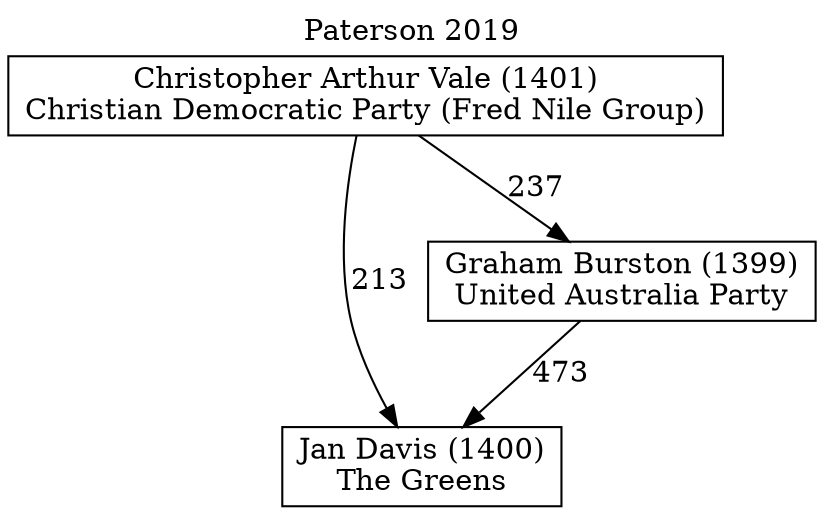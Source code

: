 // House preference flow
digraph "Jan Davis (1400)_Paterson_2019" {
	graph [label="Paterson 2019" labelloc=t mclimit=10]
	node [shape=box]
	"Jan Davis (1400)" [label="Jan Davis (1400)
The Greens"]
	"Graham Burston (1399)" [label="Graham Burston (1399)
United Australia Party"]
	"Christopher Arthur Vale (1401)" [label="Christopher Arthur Vale (1401)
Christian Democratic Party (Fred Nile Group)"]
	"Jan Davis (1400)" [label="Jan Davis (1400)
The Greens"]
	"Christopher Arthur Vale (1401)" [label="Christopher Arthur Vale (1401)
Christian Democratic Party (Fred Nile Group)"]
	"Christopher Arthur Vale (1401)" [label="Christopher Arthur Vale (1401)
Christian Democratic Party (Fred Nile Group)"]
	"Graham Burston (1399)" [label="Graham Burston (1399)
United Australia Party"]
	"Christopher Arthur Vale (1401)" [label="Christopher Arthur Vale (1401)
Christian Democratic Party (Fred Nile Group)"]
	"Christopher Arthur Vale (1401)" [label="Christopher Arthur Vale (1401)
Christian Democratic Party (Fred Nile Group)"]
	"Graham Burston (1399)" -> "Jan Davis (1400)" [label=473]
	"Christopher Arthur Vale (1401)" -> "Graham Burston (1399)" [label=237]
	"Christopher Arthur Vale (1401)" -> "Jan Davis (1400)" [label=213]
}
